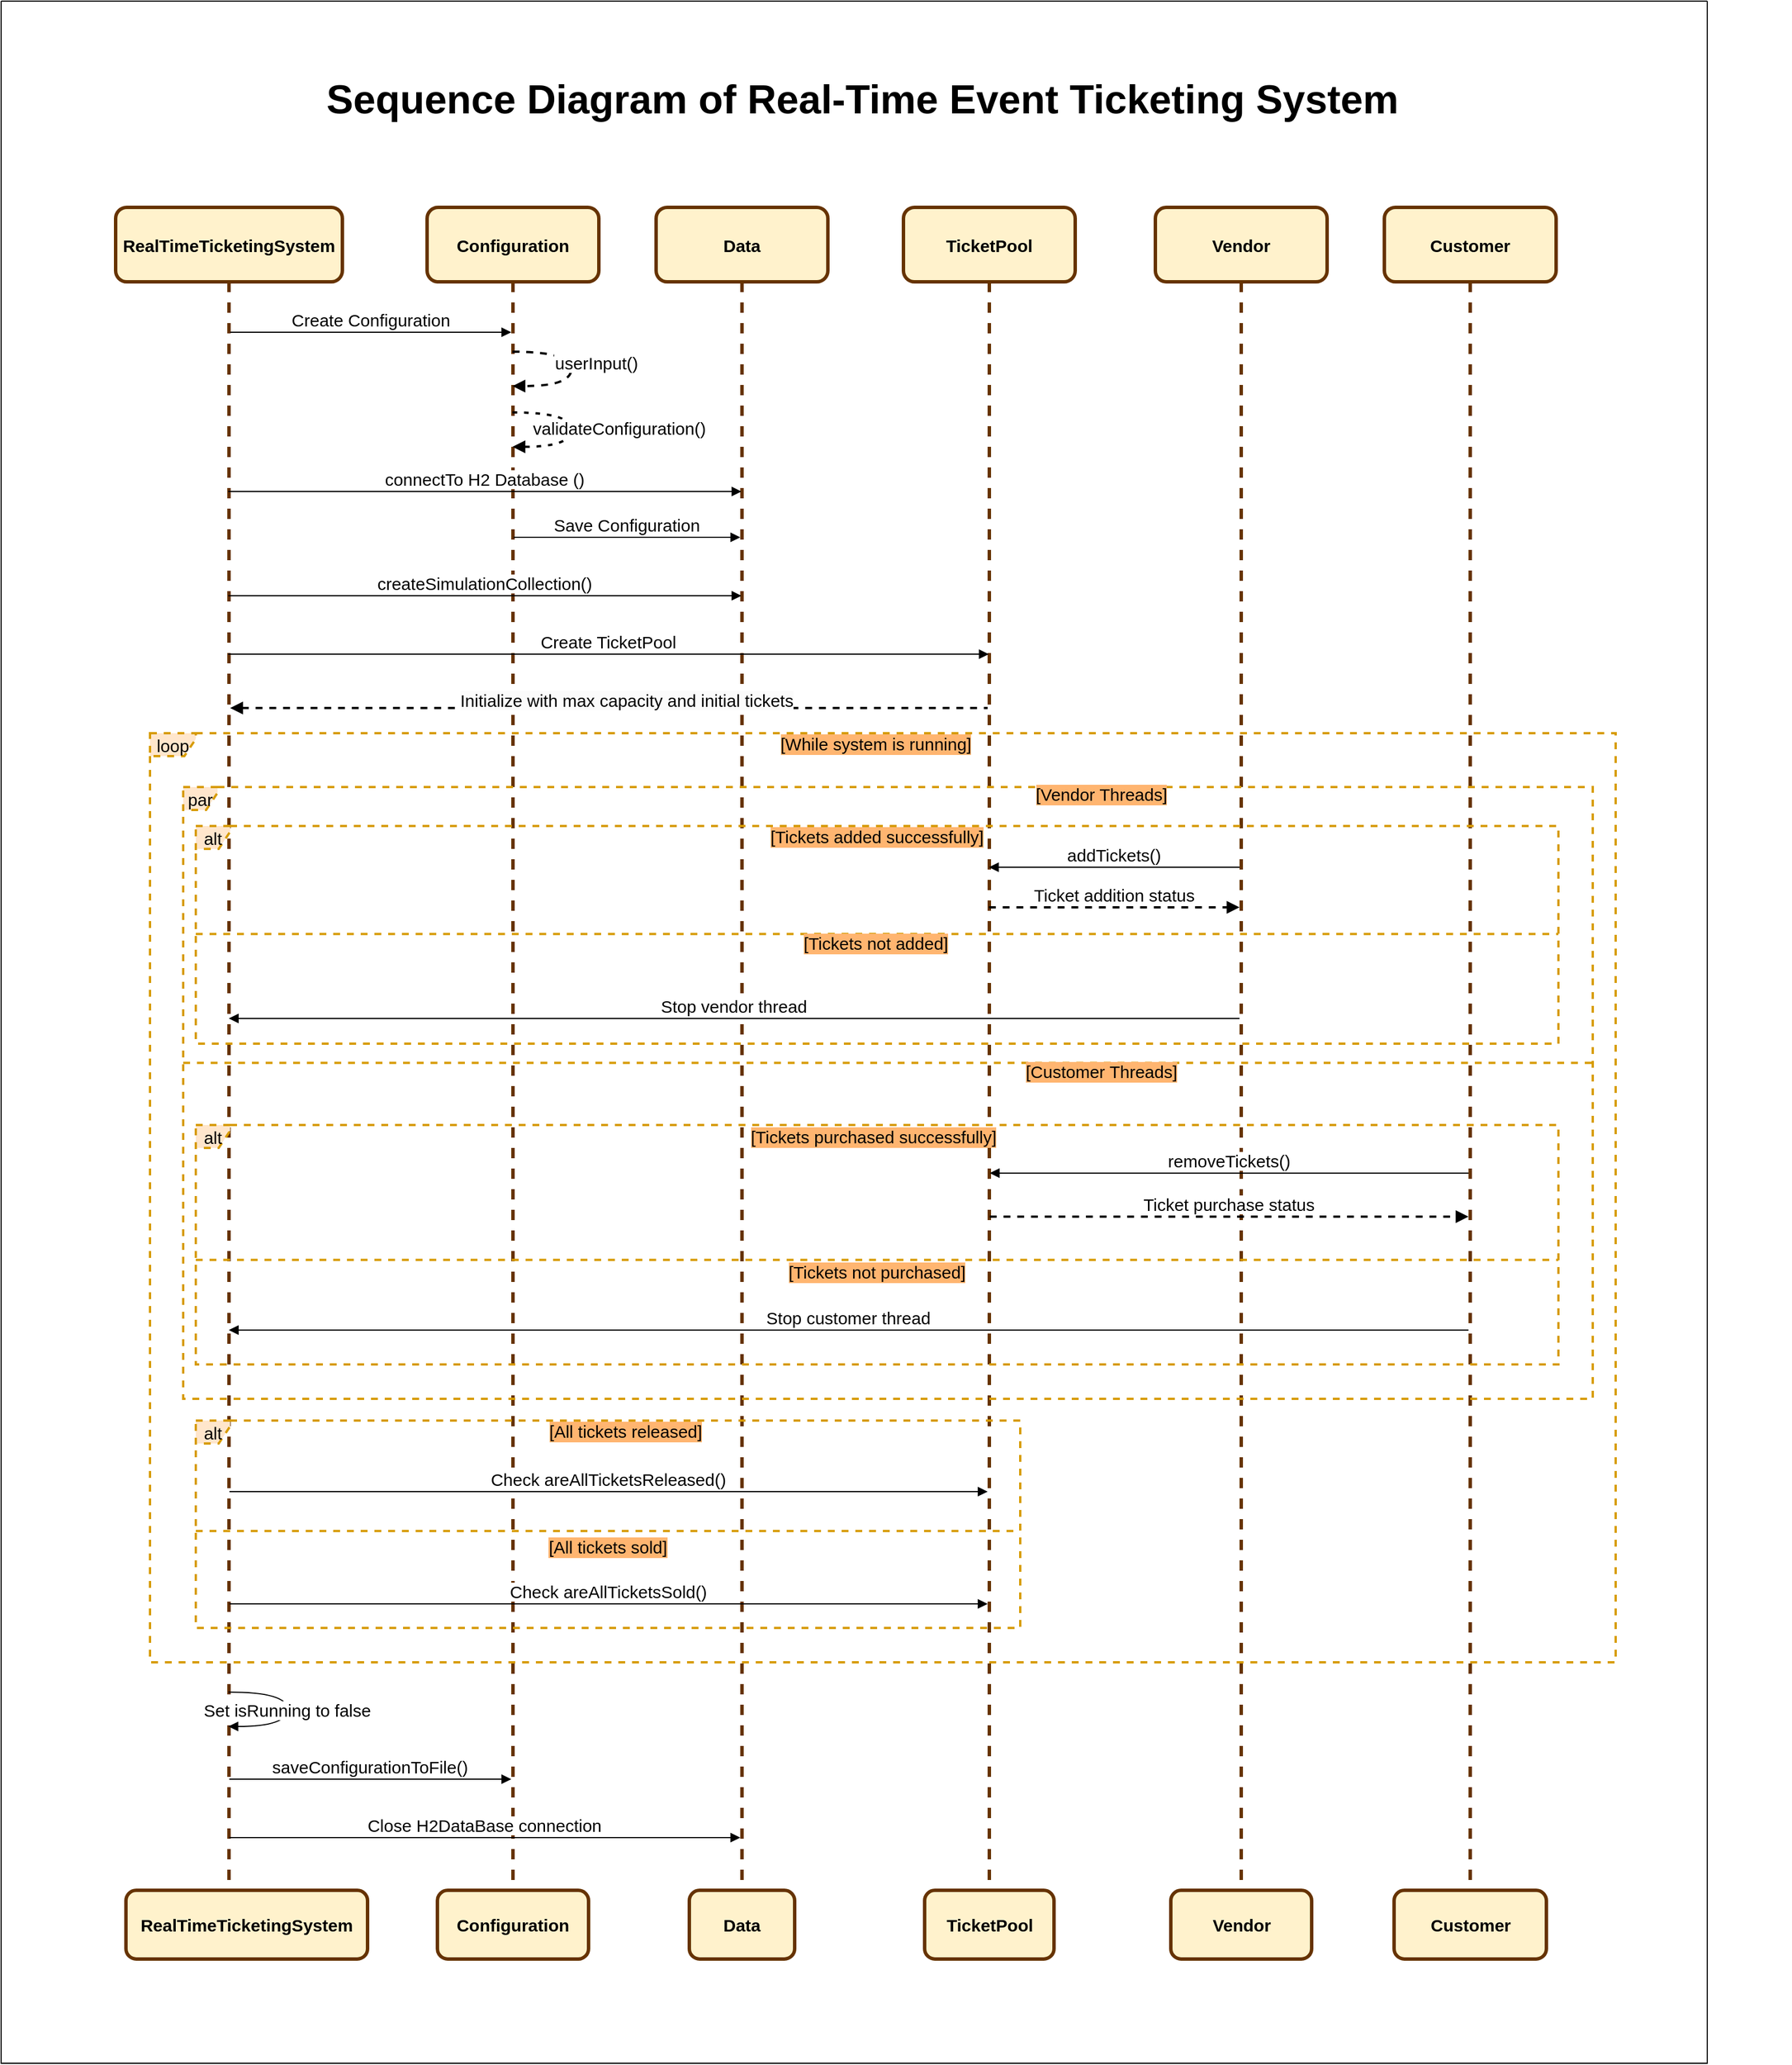<mxfile version="25.0.3">
  <diagram name="Page-1" id="2YBvvXClWsGukQMizWep">
    <mxGraphModel dx="3850" dy="2691" grid="1" gridSize="10" guides="1" tooltips="1" connect="1" arrows="1" fold="1" page="1" pageScale="1" pageWidth="850" pageHeight="1100" math="0" shadow="0">
      <root>
        <mxCell id="0" />
        <mxCell id="1" parent="0" />
        <mxCell id="Iy0Jn0IihA7hDuZPOEbw-1" value="RealTimeTicketingSystem" style="shape=umlLifeline;perimeter=lifelinePerimeter;whiteSpace=wrap;container=1;dropTarget=0;collapsible=0;recursiveResize=0;outlineConnect=0;portConstraint=eastwest;newEdgeStyle={&quot;edgeStyle&quot;:&quot;elbowEdgeStyle&quot;,&quot;elbow&quot;:&quot;vertical&quot;,&quot;curved&quot;:0,&quot;rounded&quot;:0};size=65;strokeWidth=3;fontStyle=1;fillColor=#fff2cc;strokeColor=#663300;rounded=1;glass=0;shadow=0;fontSize=15;" vertex="1" parent="1">
          <mxGeometry x="20" y="20" width="198" height="1510" as="geometry" />
        </mxCell>
        <mxCell id="Iy0Jn0IihA7hDuZPOEbw-2" value="Configuration" style="shape=umlLifeline;perimeter=lifelinePerimeter;whiteSpace=wrap;container=1;dropTarget=0;collapsible=0;recursiveResize=0;outlineConnect=0;portConstraint=eastwest;newEdgeStyle={&quot;edgeStyle&quot;:&quot;elbowEdgeStyle&quot;,&quot;elbow&quot;:&quot;vertical&quot;,&quot;curved&quot;:0,&quot;rounded&quot;:0};size=65;strokeWidth=3;fontStyle=1;fontSize=15;fillColor=#fff2cc;strokeColor=#663300;rounded=1;" vertex="1" parent="1">
          <mxGeometry x="292" y="20" width="150" height="1500" as="geometry" />
        </mxCell>
        <mxCell id="Iy0Jn0IihA7hDuZPOEbw-3" value="Data" style="shape=umlLifeline;perimeter=lifelinePerimeter;whiteSpace=wrap;container=1;dropTarget=0;collapsible=0;recursiveResize=0;outlineConnect=0;portConstraint=eastwest;newEdgeStyle={&quot;edgeStyle&quot;:&quot;elbowEdgeStyle&quot;,&quot;elbow&quot;:&quot;vertical&quot;,&quot;curved&quot;:0,&quot;rounded&quot;:0};size=65;strokeWidth=3;fontStyle=1;fontSize=15;fillColor=#fff2cc;strokeColor=#663300;rounded=1;" vertex="1" parent="1">
          <mxGeometry x="492" y="20" width="150" height="1500" as="geometry" />
        </mxCell>
        <mxCell id="Iy0Jn0IihA7hDuZPOEbw-4" value="TicketPool" style="shape=umlLifeline;perimeter=lifelinePerimeter;whiteSpace=wrap;container=1;dropTarget=0;collapsible=0;recursiveResize=0;outlineConnect=0;portConstraint=eastwest;newEdgeStyle={&quot;edgeStyle&quot;:&quot;elbowEdgeStyle&quot;,&quot;elbow&quot;:&quot;vertical&quot;,&quot;curved&quot;:0,&quot;rounded&quot;:0};size=65;strokeWidth=3;fontStyle=1;fontSize=15;fillColor=#fff2cc;strokeColor=#663300;rounded=1;" vertex="1" parent="1">
          <mxGeometry x="708" y="20" width="150" height="1500" as="geometry" />
        </mxCell>
        <mxCell id="Iy0Jn0IihA7hDuZPOEbw-5" value="Vendor" style="shape=umlLifeline;perimeter=lifelinePerimeter;whiteSpace=wrap;container=1;dropTarget=0;collapsible=0;recursiveResize=0;outlineConnect=0;portConstraint=eastwest;newEdgeStyle={&quot;edgeStyle&quot;:&quot;elbowEdgeStyle&quot;,&quot;elbow&quot;:&quot;vertical&quot;,&quot;curved&quot;:0,&quot;rounded&quot;:0};size=65;strokeWidth=3;fontStyle=1;fontSize=15;fillColor=#fff2cc;strokeColor=#663300;rounded=1;" vertex="1" parent="1">
          <mxGeometry x="928" y="20" width="150" height="1500" as="geometry" />
        </mxCell>
        <mxCell id="Iy0Jn0IihA7hDuZPOEbw-6" value="Customer" style="shape=umlLifeline;perimeter=lifelinePerimeter;whiteSpace=wrap;container=1;dropTarget=0;collapsible=0;recursiveResize=0;outlineConnect=0;portConstraint=eastwest;newEdgeStyle={&quot;edgeStyle&quot;:&quot;elbowEdgeStyle&quot;,&quot;elbow&quot;:&quot;vertical&quot;,&quot;curved&quot;:0,&quot;rounded&quot;:0};size=65;strokeWidth=3;fontStyle=1;fontSize=15;fillColor=#fff2cc;strokeColor=#663300;rounded=1;" vertex="1" parent="1">
          <mxGeometry x="1128" y="20" width="150" height="1500" as="geometry" />
        </mxCell>
        <mxCell id="Iy0Jn0IihA7hDuZPOEbw-8" value="alt" style="shape=umlFrame;dashed=1;pointerEvents=0;dropTarget=0;strokeColor=#d79b00;height=20;width=30;fillColor=#ffe6cc;strokeWidth=2;fontSize=15;" vertex="1" parent="1">
          <mxGeometry x="90" y="560" width="1190" height="190" as="geometry" />
        </mxCell>
        <mxCell id="Iy0Jn0IihA7hDuZPOEbw-9" value="[Tickets added successfully]" style="text;strokeColor=none;fillColor=none;align=center;verticalAlign=middle;whiteSpace=wrap;labelBackgroundColor=#FFB570;fontSize=15;" vertex="1" parent="Iy0Jn0IihA7hDuZPOEbw-8">
          <mxGeometry x="34.062" width="1121.87" height="17.674" as="geometry" />
        </mxCell>
        <mxCell id="Iy0Jn0IihA7hDuZPOEbw-10" value="" style="shape=line;dashed=1;whiteSpace=wrap;verticalAlign=top;labelPosition=center;verticalLabelPosition=middle;align=center;strokeColor=#d79b00;fillColor=#ffe6cc;strokeWidth=2;labelBackgroundColor=#FFB570;fontSize=15;" vertex="1" parent="Iy0Jn0IihA7hDuZPOEbw-8">
          <mxGeometry y="93.49" width="1190" height="1.511" as="geometry" />
        </mxCell>
        <mxCell id="Iy0Jn0IihA7hDuZPOEbw-49" value="[Tickets not added]" style="text;strokeColor=none;fillColor=none;align=center;verticalAlign=middle;whiteSpace=wrap;labelBackgroundColor=#FFB570;fontSize=15;" vertex="1" parent="Iy0Jn0IihA7hDuZPOEbw-8">
          <mxGeometry x="33.062" y="93.49" width="1121.87" height="17.674" as="geometry" />
        </mxCell>
        <mxCell id="Iy0Jn0IihA7hDuZPOEbw-14" value="par" style="shape=umlFrame;dashed=1;pointerEvents=0;dropTarget=0;strokeColor=#d79b00;height=20;width=30;fillColor=#ffe6cc;strokeWidth=2;fontSize=15;" vertex="1" parent="1">
          <mxGeometry x="79" y="526" width="1231" height="534" as="geometry" />
        </mxCell>
        <mxCell id="Iy0Jn0IihA7hDuZPOEbw-15" value="[Vendor Threads]" style="text;strokeColor=none;fillColor=none;align=center;verticalAlign=middle;whiteSpace=wrap;labelBackgroundColor=#FFB570;fontSize=15;" vertex="1" parent="Iy0Jn0IihA7hDuZPOEbw-14">
          <mxGeometry x="200.003" width="1203.977" height="12.0" as="geometry" />
        </mxCell>
        <mxCell id="Iy0Jn0IihA7hDuZPOEbw-16" value="" style="shape=line;dashed=1;whiteSpace=wrap;verticalAlign=top;labelPosition=center;verticalLabelPosition=middle;align=center;strokeColor=#d79b00;fillColor=#ffe6cc;strokeWidth=2;fontSize=15;" vertex="1" parent="Iy0Jn0IihA7hDuZPOEbw-14">
          <mxGeometry y="234.474" width="1230" height="12.656" as="geometry" />
        </mxCell>
        <mxCell id="Iy0Jn0IihA7hDuZPOEbw-51" value="[Customer Threads]" style="text;strokeColor=none;fillColor=none;align=center;verticalAlign=middle;whiteSpace=wrap;labelBackgroundColor=#FFB570;fontSize=15;" vertex="1" parent="Iy0Jn0IihA7hDuZPOEbw-14">
          <mxGeometry x="200.003" y="241.829" width="1203.977" height="12.0" as="geometry" />
        </mxCell>
        <mxCell id="Iy0Jn0IihA7hDuZPOEbw-17" value="loop" style="shape=umlFrame;dashed=1;pointerEvents=0;dropTarget=0;strokeColor=#d79b00;height=20;width=40;fillColor=#ffe6cc;strokeWidth=2;fontSize=15;" vertex="1" parent="1">
          <mxGeometry x="50" y="479" width="1280" height="811" as="geometry" />
        </mxCell>
        <mxCell id="Iy0Jn0IihA7hDuZPOEbw-18" value="[While system is running]" style="text;strokeColor=none;fillColor=none;align=center;verticalAlign=middle;whiteSpace=wrap;labelBackgroundColor=#ffb570;fontSize=15;" vertex="1" parent="Iy0Jn0IihA7hDuZPOEbw-17">
          <mxGeometry x="11.802" width="1244.395" height="17.128" as="geometry" />
        </mxCell>
        <mxCell id="Iy0Jn0IihA7hDuZPOEbw-19" value="alt" style="shape=umlFrame;dashed=1;pointerEvents=0;dropTarget=0;strokeColor=#d79b00;height=20;width=30;fillColor=#ffe6cc;strokeWidth=2;fontSize=15;" vertex="1" parent="1">
          <mxGeometry x="90" y="1079" width="720" height="181" as="geometry" />
        </mxCell>
        <mxCell id="Iy0Jn0IihA7hDuZPOEbw-20" value="[All tickets released]" style="text;strokeColor=none;fillColor=none;align=center;verticalAlign=middle;whiteSpace=wrap;labelBackgroundColor=#FFB570;fontSize=15;" vertex="1" parent="Iy0Jn0IihA7hDuZPOEbw-19">
          <mxGeometry x="31.487" width="688.513" height="17.921" as="geometry" />
        </mxCell>
        <mxCell id="Iy0Jn0IihA7hDuZPOEbw-21" value="[All tickets sold]" style="shape=line;dashed=1;whiteSpace=wrap;verticalAlign=top;labelPosition=center;verticalLabelPosition=middle;align=center;strokeColor=#d79b00;fillColor=#ffe6cc;strokeWidth=2;labelBackgroundColor=#FFB570;fontSize=15;" vertex="1" parent="Iy0Jn0IihA7hDuZPOEbw-19">
          <mxGeometry y="94.98" width="720.0" height="2.688" as="geometry" />
        </mxCell>
        <mxCell id="Iy0Jn0IihA7hDuZPOEbw-22" value="Create Configuration" style="verticalAlign=bottom;edgeStyle=elbowEdgeStyle;elbow=vertical;curved=0;rounded=0;endArrow=block;fontSize=15;" edge="1" parent="1" source="Iy0Jn0IihA7hDuZPOEbw-1" target="Iy0Jn0IihA7hDuZPOEbw-2">
          <mxGeometry relative="1" as="geometry">
            <Array as="points">
              <mxPoint x="252" y="129" />
            </Array>
          </mxGeometry>
        </mxCell>
        <mxCell id="Iy0Jn0IihA7hDuZPOEbw-23" value="userInput()" style="curved=1;dashed=1;endArrow=block;rounded=0;strokeWidth=2;fontSize=15;" edge="1" parent="1">
          <mxGeometry x="-0.09" y="22" relative="1" as="geometry">
            <Array as="points">
              <mxPoint x="418" y="146" />
              <mxPoint x="418" y="176" />
            </Array>
            <mxPoint x="366.548" y="146" as="sourcePoint" />
            <mxPoint x="366.548" y="176" as="targetPoint" />
            <mxPoint as="offset" />
          </mxGeometry>
        </mxCell>
        <mxCell id="Iy0Jn0IihA7hDuZPOEbw-24" value="validateConfiguration()" style="curved=1;dashed=1;dashPattern=2 3;endArrow=block;rounded=0;strokeWidth=2;fontSize=15;" edge="1" parent="1">
          <mxGeometry x="-0.03" y="42" relative="1" as="geometry">
            <Array as="points">
              <mxPoint x="418" y="199" />
              <mxPoint x="418" y="229" />
            </Array>
            <mxPoint x="366.548" y="199" as="sourcePoint" />
            <mxPoint x="366.548" y="229" as="targetPoint" />
            <mxPoint as="offset" />
          </mxGeometry>
        </mxCell>
        <mxCell id="Iy0Jn0IihA7hDuZPOEbw-25" value="Save Configuration" style="verticalAlign=bottom;edgeStyle=elbowEdgeStyle;elbow=vertical;curved=0;rounded=0;endArrow=none;strokeWidth=1;endFill=0;startArrow=block;startFill=1;fontSize=15;" edge="1" parent="1">
          <mxGeometry relative="1" as="geometry">
            <Array as="points">
              <mxPoint x="450.68" y="308" />
            </Array>
            <mxPoint x="565.5" y="308" as="sourcePoint" />
            <mxPoint x="367.548" y="308" as="targetPoint" />
          </mxGeometry>
        </mxCell>
        <mxCell id="Iy0Jn0IihA7hDuZPOEbw-26" value="connectTo H2 Database ()" style="verticalAlign=bottom;edgeStyle=elbowEdgeStyle;elbow=vertical;curved=0;rounded=0;endArrow=block;fontSize=15;" edge="1" parent="1">
          <mxGeometry relative="1" as="geometry">
            <Array as="points">
              <mxPoint x="352" y="268" />
            </Array>
            <mxPoint x="118.324" y="268" as="sourcePoint" />
            <mxPoint x="566.5" y="268" as="targetPoint" />
          </mxGeometry>
        </mxCell>
        <mxCell id="Iy0Jn0IihA7hDuZPOEbw-27" value="createSimulationCollection()" style="verticalAlign=bottom;edgeStyle=elbowEdgeStyle;elbow=vertical;curved=0;rounded=0;endArrow=block;fontSize=15;" edge="1" parent="1">
          <mxGeometry relative="1" as="geometry">
            <Array as="points">
              <mxPoint x="352" y="359" />
            </Array>
            <mxPoint x="118.389" y="359" as="sourcePoint" />
            <mxPoint x="566.5" y="359" as="targetPoint" />
          </mxGeometry>
        </mxCell>
        <mxCell id="Iy0Jn0IihA7hDuZPOEbw-28" value="Create TicketPool" style="verticalAlign=bottom;edgeStyle=elbowEdgeStyle;elbow=vertical;curved=0;rounded=0;endArrow=block;fontSize=15;" edge="1" parent="1">
          <mxGeometry relative="1" as="geometry">
            <Array as="points">
              <mxPoint x="459" y="410" />
            </Array>
            <mxPoint x="118.389" y="410" as="sourcePoint" />
            <mxPoint x="782.5" y="410" as="targetPoint" />
          </mxGeometry>
        </mxCell>
        <mxCell id="Iy0Jn0IihA7hDuZPOEbw-29" value="addTickets()" style="verticalAlign=bottom;edgeStyle=elbowEdgeStyle;elbow=vertical;curved=0;rounded=0;endArrow=block;fontSize=15;" edge="1" parent="1">
          <mxGeometry relative="1" as="geometry">
            <Array as="points">
              <mxPoint x="904" y="596" />
            </Array>
            <mxPoint x="1001.5" y="596" as="sourcePoint" />
            <mxPoint x="782.682" y="596" as="targetPoint" />
          </mxGeometry>
        </mxCell>
        <mxCell id="Iy0Jn0IihA7hDuZPOEbw-30" value="Ticket addition status" style="verticalAlign=bottom;edgeStyle=elbowEdgeStyle;elbow=vertical;curved=0;rounded=0;dashed=1;endArrow=block;strokeWidth=2;fontSize=15;" edge="1" parent="1">
          <mxGeometry relative="1" as="geometry">
            <Array as="points">
              <mxPoint x="901" y="631" />
            </Array>
            <mxPoint x="782.682" y="631" as="sourcePoint" />
            <mxPoint x="1001.5" y="631" as="targetPoint" />
          </mxGeometry>
        </mxCell>
        <mxCell id="Iy0Jn0IihA7hDuZPOEbw-33" value="Stop vendor thread" style="verticalAlign=bottom;edgeStyle=elbowEdgeStyle;elbow=vertical;curved=0;rounded=0;endArrow=block;strokeWidth=1;fontSize=15;" edge="1" parent="1">
          <mxGeometry relative="1" as="geometry">
            <Array as="points">
              <mxPoint x="572" y="728" />
            </Array>
            <mxPoint x="1001.5" y="728" as="sourcePoint" />
            <mxPoint x="118.833" y="728" as="targetPoint" />
          </mxGeometry>
        </mxCell>
        <mxCell id="Iy0Jn0IihA7hDuZPOEbw-34" value="removeTickets()" style="verticalAlign=bottom;edgeStyle=elbowEdgeStyle;elbow=vertical;curved=0;rounded=0;endArrow=block;fontSize=15;" edge="1" parent="1">
          <mxGeometry relative="1" as="geometry">
            <Array as="points">
              <mxPoint x="1004" y="863" />
            </Array>
            <mxPoint x="1201.5" y="863" as="sourcePoint" />
            <mxPoint x="783.389" y="863" as="targetPoint" />
          </mxGeometry>
        </mxCell>
        <mxCell id="Iy0Jn0IihA7hDuZPOEbw-35" value="Ticket purchase status" style="verticalAlign=bottom;edgeStyle=elbowEdgeStyle;elbow=vertical;curved=0;rounded=0;dashed=1;endArrow=block;strokeWidth=2;fontSize=15;" edge="1" parent="1">
          <mxGeometry relative="1" as="geometry">
            <Array as="points">
              <mxPoint x="1001" y="901" />
            </Array>
            <mxPoint x="783.389" y="901" as="sourcePoint" />
            <mxPoint x="1201.5" y="901" as="targetPoint" />
          </mxGeometry>
        </mxCell>
        <mxCell id="Iy0Jn0IihA7hDuZPOEbw-38" value="Stop customer thread" style="verticalAlign=bottom;edgeStyle=elbowEdgeStyle;elbow=vertical;curved=0;rounded=0;endArrow=block;fontSize=15;" edge="1" parent="1">
          <mxGeometry relative="1" as="geometry">
            <Array as="points">
              <mxPoint x="672" y="1000" />
            </Array>
            <mxPoint x="1201.5" y="1000" as="sourcePoint" />
            <mxPoint x="118.833" y="1000" as="targetPoint" />
          </mxGeometry>
        </mxCell>
        <mxCell id="Iy0Jn0IihA7hDuZPOEbw-39" value="Check areAllTicketsReleased()" style="verticalAlign=bottom;edgeStyle=elbowEdgeStyle;elbow=vertical;curved=0;rounded=0;endArrow=block;fontSize=15;" edge="1" parent="1">
          <mxGeometry relative="1" as="geometry">
            <Array as="points">
              <mxPoint x="459" y="1141" />
            </Array>
            <mxPoint x="119.389" y="1141" as="sourcePoint" />
            <mxPoint x="781.5" y="1141" as="targetPoint" />
          </mxGeometry>
        </mxCell>
        <mxCell id="Iy0Jn0IihA7hDuZPOEbw-40" value="Check areAllTicketsSold()" style="verticalAlign=bottom;edgeStyle=elbowEdgeStyle;elbow=vertical;curved=0;rounded=0;endArrow=block;fontSize=15;" edge="1" parent="1">
          <mxGeometry relative="1" as="geometry">
            <Array as="points">
              <mxPoint x="459" y="1239" />
            </Array>
            <mxPoint x="119.389" y="1239" as="sourcePoint" />
            <mxPoint x="781.5" y="1239" as="targetPoint" />
          </mxGeometry>
        </mxCell>
        <mxCell id="Iy0Jn0IihA7hDuZPOEbw-41" value="Set isRunning to false" style="curved=1;endArrow=block;rounded=0;fontSize=15;" edge="1" parent="1">
          <mxGeometry relative="1" as="geometry">
            <Array as="points">
              <mxPoint x="170" y="1316" />
              <mxPoint x="170" y="1346" />
            </Array>
            <mxPoint x="118.5" y="1316" as="sourcePoint" />
            <mxPoint x="118.5" y="1346" as="targetPoint" />
          </mxGeometry>
        </mxCell>
        <mxCell id="Iy0Jn0IihA7hDuZPOEbw-42" value="saveConfigurationToFile()" style="verticalAlign=bottom;edgeStyle=elbowEdgeStyle;elbow=vertical;curved=0;rounded=0;endArrow=block;fontSize=15;" edge="1" parent="1">
          <mxGeometry relative="1" as="geometry">
            <Array as="points">
              <mxPoint x="252" y="1392" />
            </Array>
            <mxPoint x="119.25" y="1392" as="sourcePoint" />
            <mxPoint x="365.5" y="1392" as="targetPoint" />
          </mxGeometry>
        </mxCell>
        <mxCell id="Iy0Jn0IihA7hDuZPOEbw-43" value="Close H2DataBase connection" style="verticalAlign=bottom;edgeStyle=elbowEdgeStyle;elbow=horizontal;curved=0;rounded=0;endArrow=block;fontSize=15;" edge="1" parent="1">
          <mxGeometry relative="1" as="geometry">
            <Array as="points">
              <mxPoint x="352" y="1443" />
            </Array>
            <mxPoint x="119.25" y="1443" as="sourcePoint" />
            <mxPoint x="565.5" y="1443" as="targetPoint" />
          </mxGeometry>
        </mxCell>
        <mxCell id="Iy0Jn0IihA7hDuZPOEbw-45" value="" style="endArrow=none;html=1;rounded=0;dashed=1;startArrow=block;startFill=1;strokeWidth=2;fontSize=15;" edge="1" parent="1">
          <mxGeometry width="50" height="50" relative="1" as="geometry">
            <mxPoint x="120" y="457" as="sourcePoint" />
            <mxPoint x="781.5" y="457" as="targetPoint" />
          </mxGeometry>
        </mxCell>
        <mxCell id="Iy0Jn0IihA7hDuZPOEbw-48" value="&lt;span style=&quot;background-color: rgb(251, 251, 251);&quot;&gt;Initialize with max capacity and initial tickets&lt;/span&gt;" style="edgeLabel;html=1;align=center;verticalAlign=middle;resizable=0;points=[];fontSize=15;" vertex="1" connectable="0" parent="Iy0Jn0IihA7hDuZPOEbw-45">
          <mxGeometry x="0.069" y="1" relative="1" as="geometry">
            <mxPoint x="-8" y="-6" as="offset" />
          </mxGeometry>
        </mxCell>
        <mxCell id="Iy0Jn0IihA7hDuZPOEbw-52" value="alt" style="shape=umlFrame;dashed=1;pointerEvents=0;dropTarget=0;strokeColor=#d79b00;height=20;width=30;fillColor=#ffe6cc;strokeWidth=2;fontSize=15;" vertex="1" parent="1">
          <mxGeometry x="90" y="821" width="1190" height="209" as="geometry" />
        </mxCell>
        <mxCell id="Iy0Jn0IihA7hDuZPOEbw-53" value="[Tickets purchased successfully]" style="text;strokeColor=none;fillColor=none;align=center;verticalAlign=middle;whiteSpace=wrap;labelBackgroundColor=#FFB570;fontSize=15;" vertex="1" parent="Iy0Jn0IihA7hDuZPOEbw-52">
          <mxGeometry x="31.262" width="1121.87" height="19.442" as="geometry" />
        </mxCell>
        <mxCell id="Iy0Jn0IihA7hDuZPOEbw-57" value="[Tickets not purchased]" style="text;strokeColor=none;fillColor=none;align=center;verticalAlign=middle;whiteSpace=wrap;labelBackgroundColor=#FFB570;fontSize=15;" vertex="1" parent="1">
          <mxGeometry x="124.062" y="939.7" width="1121.87" height="18.605" as="geometry" />
        </mxCell>
        <mxCell id="Iy0Jn0IihA7hDuZPOEbw-58" value="RealTimeTicketingSystem" style="shape=umlLifeline;perimeter=lifelinePerimeter;whiteSpace=wrap;container=1;dropTarget=0;collapsible=0;recursiveResize=0;outlineConnect=0;portConstraint=eastwest;newEdgeStyle={&quot;edgeStyle&quot;:&quot;elbowEdgeStyle&quot;,&quot;elbow&quot;:&quot;vertical&quot;,&quot;curved&quot;:0,&quot;rounded&quot;:0};size=65;strokeWidth=3;fontStyle=1;fontSize=15;fillColor=#fff2cc;strokeColor=#663300;rounded=1;" vertex="1" parent="1">
          <mxGeometry x="29" y="1489" width="211" height="60" as="geometry" />
        </mxCell>
        <mxCell id="Iy0Jn0IihA7hDuZPOEbw-59" value="Configuration" style="shape=umlLifeline;perimeter=lifelinePerimeter;whiteSpace=wrap;container=1;dropTarget=0;collapsible=0;recursiveResize=0;outlineConnect=0;portConstraint=eastwest;newEdgeStyle={&quot;edgeStyle&quot;:&quot;elbowEdgeStyle&quot;,&quot;elbow&quot;:&quot;vertical&quot;,&quot;curved&quot;:0,&quot;rounded&quot;:0};size=65;strokeWidth=3;fontStyle=1;fontSize=15;fillColor=#fff2cc;strokeColor=#663300;rounded=1;" vertex="1" parent="1">
          <mxGeometry x="301" y="1489" width="132" height="60" as="geometry" />
        </mxCell>
        <mxCell id="Iy0Jn0IihA7hDuZPOEbw-60" value="Data" style="shape=umlLifeline;perimeter=lifelinePerimeter;whiteSpace=wrap;container=1;dropTarget=0;collapsible=0;recursiveResize=0;outlineConnect=0;portConstraint=eastwest;newEdgeStyle={&quot;edgeStyle&quot;:&quot;elbowEdgeStyle&quot;,&quot;elbow&quot;:&quot;vertical&quot;,&quot;curved&quot;:0,&quot;rounded&quot;:0};size=65;strokeWidth=3;fontStyle=1;fontSize=15;fillColor=#fff2cc;strokeColor=#663300;rounded=1;" vertex="1" parent="1">
          <mxGeometry x="521" y="1489" width="92" height="60" as="geometry" />
        </mxCell>
        <mxCell id="Iy0Jn0IihA7hDuZPOEbw-61" value="TicketPool" style="shape=umlLifeline;perimeter=lifelinePerimeter;whiteSpace=wrap;container=1;dropTarget=0;collapsible=0;recursiveResize=0;outlineConnect=0;portConstraint=eastwest;newEdgeStyle={&quot;edgeStyle&quot;:&quot;elbowEdgeStyle&quot;,&quot;elbow&quot;:&quot;vertical&quot;,&quot;curved&quot;:0,&quot;rounded&quot;:0};size=65;strokeWidth=3;fontStyle=1;fontSize=15;fillColor=#fff2cc;strokeColor=#663300;rounded=1;" vertex="1" parent="1">
          <mxGeometry x="726.5" y="1489" width="113" height="60" as="geometry" />
        </mxCell>
        <mxCell id="Iy0Jn0IihA7hDuZPOEbw-62" value="Vendor" style="shape=umlLifeline;perimeter=lifelinePerimeter;whiteSpace=wrap;container=1;dropTarget=0;collapsible=0;recursiveResize=0;outlineConnect=0;portConstraint=eastwest;newEdgeStyle={&quot;edgeStyle&quot;:&quot;elbowEdgeStyle&quot;,&quot;elbow&quot;:&quot;vertical&quot;,&quot;curved&quot;:0,&quot;rounded&quot;:0};size=65;strokeWidth=3;fontStyle=1;fontSize=15;fillColor=#fff2cc;strokeColor=#663300;rounded=1;" vertex="1" parent="1">
          <mxGeometry x="941.5" y="1489" width="123" height="60" as="geometry" />
        </mxCell>
        <mxCell id="Iy0Jn0IihA7hDuZPOEbw-63" value="Customer" style="shape=umlLifeline;perimeter=lifelinePerimeter;whiteSpace=wrap;container=1;dropTarget=0;collapsible=0;recursiveResize=0;outlineConnect=0;portConstraint=eastwest;newEdgeStyle={&quot;edgeStyle&quot;:&quot;elbowEdgeStyle&quot;,&quot;elbow&quot;:&quot;vertical&quot;,&quot;curved&quot;:0,&quot;rounded&quot;:0};size=65;strokeWidth=3;fontStyle=1;fontSize=15;fillColor=#fff2cc;strokeColor=#663300;rounded=1;" vertex="1" parent="1">
          <mxGeometry x="1136.5" y="1489" width="133" height="60" as="geometry" />
        </mxCell>
        <mxCell id="Iy0Jn0IihA7hDuZPOEbw-56" value="" style="shape=line;dashed=1;whiteSpace=wrap;verticalAlign=top;labelPosition=center;verticalLabelPosition=middle;align=center;strokeColor=#d79b00;fillColor=#ffe6cc;strokeWidth=2;labelBackgroundColor=#FFB570;fontSize=15;" vertex="1" parent="1">
          <mxGeometry x="90" y="937.999" width="1190" height="1.431" as="geometry" />
        </mxCell>
        <mxCell id="Iy0Jn0IihA7hDuZPOEbw-65" value="" style="swimlane;startSize=0;" vertex="1" parent="1">
          <mxGeometry x="-80" y="-160" width="1490" height="1800" as="geometry" />
        </mxCell>
        <mxCell id="Iy0Jn0IihA7hDuZPOEbw-66" value="&lt;font style=&quot;font-size: 35px;&quot;&gt;&lt;b style=&quot;&quot;&gt;&lt;span style=&quot;font-family: Aptos, sans-serif;&quot;&gt;&lt;font style=&quot;&quot;&gt;Sequence Diagram of&amp;nbsp;&lt;/font&gt;&lt;/span&gt;&lt;span style=&quot;font-family: Aptos, sans-serif;&quot;&gt;Real-Time Event Ticketing System&amp;nbsp;&lt;/span&gt;&lt;span style=&quot;font-family: Aptos, sans-serif;&quot;&gt;&lt;font style=&quot;&quot;&gt;&amp;nbsp;&lt;/font&gt;&lt;/span&gt;&lt;/b&gt;&lt;/font&gt;" style="text;html=1;align=center;verticalAlign=middle;whiteSpace=wrap;rounded=0;" vertex="1" parent="Iy0Jn0IihA7hDuZPOEbw-65">
          <mxGeometry x="227.2" y="70" width="1070" height="30" as="geometry" />
        </mxCell>
      </root>
    </mxGraphModel>
  </diagram>
</mxfile>

